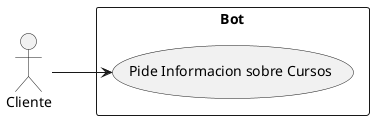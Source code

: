 @startuml Casos de Uso

' Cliente --> (Enviar peticiones al Bot)

' Bot --> (Envia respuesta al Cliente)

left to right direction
actor "Cliente" as c
rectangle Bot {
  usecase "Pide Informacion sobre Cursos" as UC1
}
c --> UC1

@enduml